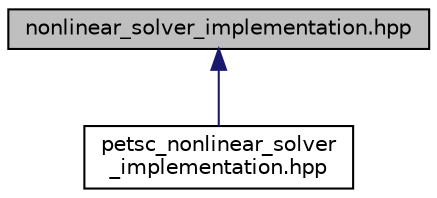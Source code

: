 digraph "nonlinear_solver_implementation.hpp"
{
  edge [fontname="Helvetica",fontsize="10",labelfontname="Helvetica",labelfontsize="10"];
  node [fontname="Helvetica",fontsize="10",shape=record];
  Node1 [label="nonlinear_solver_implementation.hpp",height=0.2,width=0.4,color="black", fillcolor="grey75", style="filled" fontcolor="black"];
  Node1 -> Node2 [dir="back",color="midnightblue",fontsize="10",style="solid",fontname="Helvetica"];
  Node2 [label="petsc_nonlinear_solver\l_implementation.hpp",height=0.2,width=0.4,color="black", fillcolor="white", style="filled",URL="$petsc__nonlinear__solver__implementation_8hpp.html"];
}
